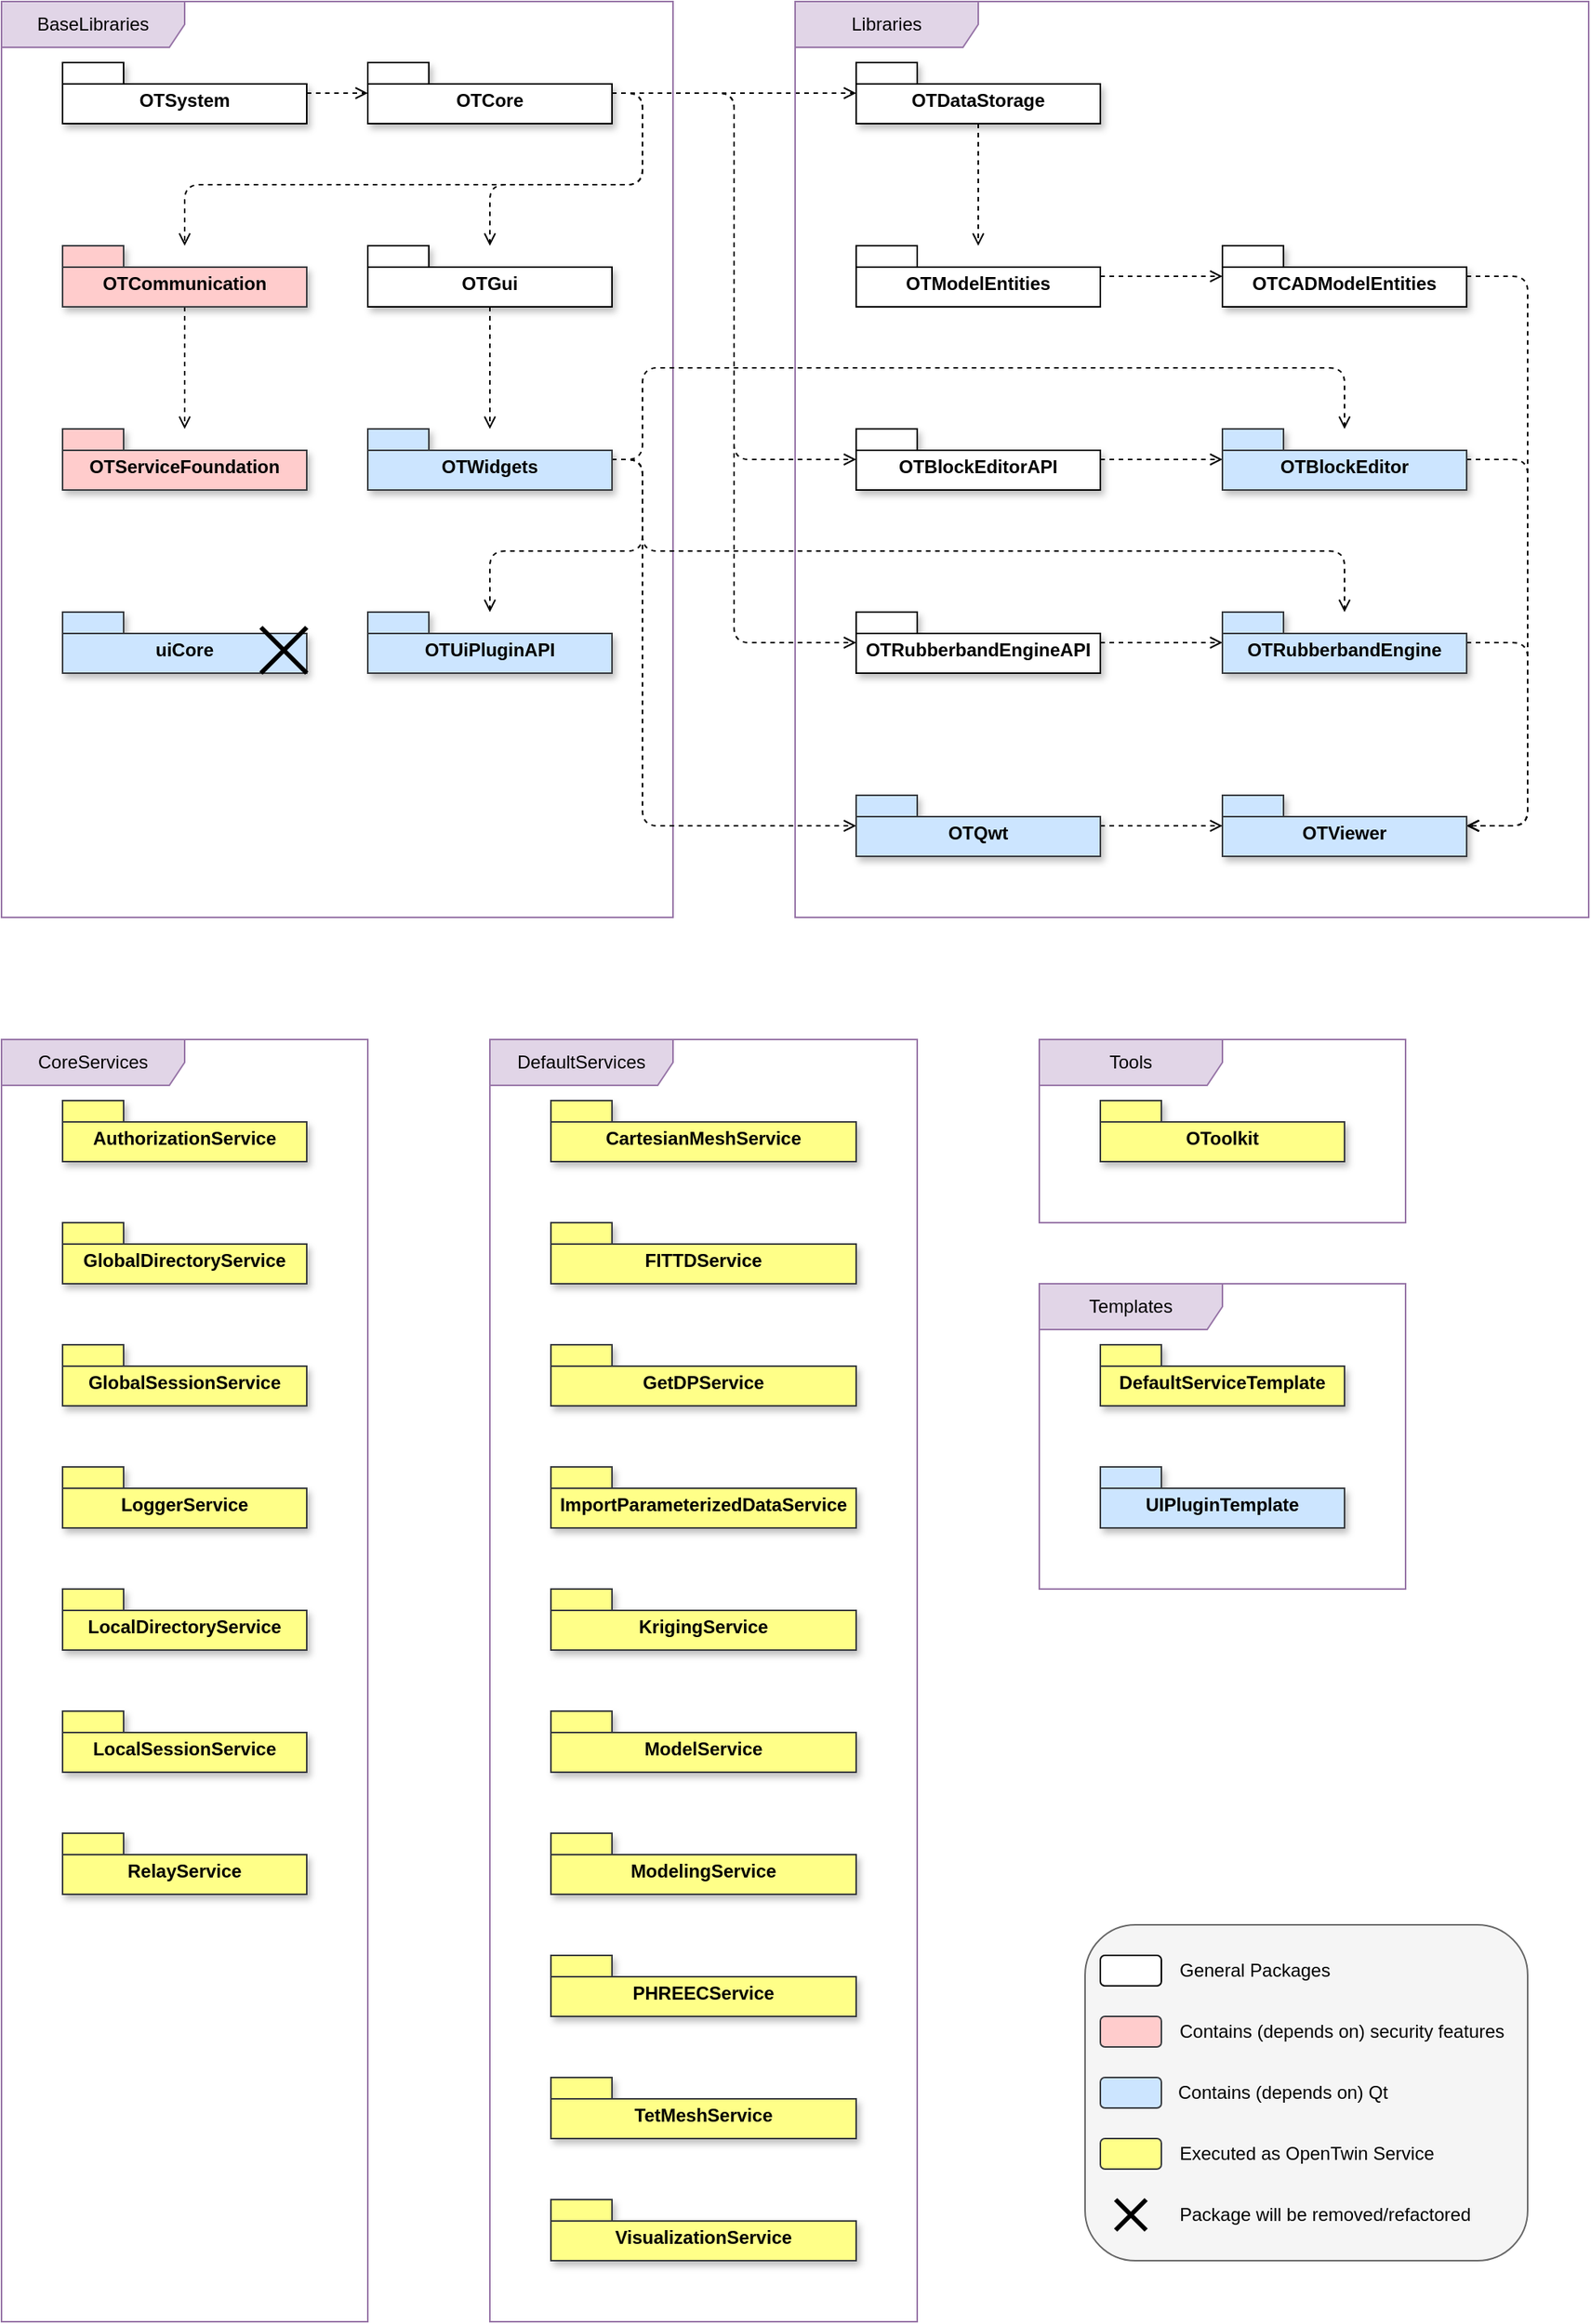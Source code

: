 <mxfile version="21.2.1" type="device">
  <diagram name="Page-1" id="s9zepBRNgx5n85GzN3i-">
    <mxGraphModel dx="2026" dy="819" grid="1" gridSize="10" guides="1" tooltips="1" connect="1" arrows="1" fold="1" page="1" pageScale="1" pageWidth="1654" pageHeight="1169" math="0" shadow="0">
      <root>
        <mxCell id="0" />
        <mxCell id="1" parent="0" />
        <mxCell id="kR4UCeC7xbuXBF_9jbmj-24" value="" style="rounded=1;whiteSpace=wrap;html=1;fillColor=#f5f5f5;fontColor=#333333;strokeColor=#666666;glass=0;shadow=0;" parent="1" vertex="1">
          <mxGeometry x="710" y="1260" width="290" height="220" as="geometry" />
        </mxCell>
        <mxCell id="kR4UCeC7xbuXBF_9jbmj-12" style="edgeStyle=orthogonalEdgeStyle;rounded=0;orthogonalLoop=1;jettySize=auto;html=1;dashed=1;endArrow=open;endFill=0;" parent="1" source="kR4UCeC7xbuXBF_9jbmj-1" target="kR4UCeC7xbuXBF_9jbmj-2" edge="1">
          <mxGeometry relative="1" as="geometry" />
        </mxCell>
        <mxCell id="kR4UCeC7xbuXBF_9jbmj-1" value="OTSystem" style="shape=folder;fontStyle=1;spacingTop=10;tabWidth=40;tabHeight=14;tabPosition=left;html=1;whiteSpace=wrap;shadow=1;" parent="1" vertex="1">
          <mxGeometry x="40" y="40" width="160" height="40" as="geometry" />
        </mxCell>
        <mxCell id="kR4UCeC7xbuXBF_9jbmj-7" style="edgeStyle=orthogonalEdgeStyle;rounded=1;orthogonalLoop=1;jettySize=auto;html=1;dashed=1;endArrow=open;endFill=0;" parent="1" source="kR4UCeC7xbuXBF_9jbmj-2" target="kR4UCeC7xbuXBF_9jbmj-3" edge="1">
          <mxGeometry relative="1" as="geometry">
            <Array as="points">
              <mxPoint x="420" y="60" />
              <mxPoint x="420" y="120" />
              <mxPoint x="120" y="120" />
            </Array>
          </mxGeometry>
        </mxCell>
        <mxCell id="Lh5F1gDXbCP13nxI149C-12" style="edgeStyle=orthogonalEdgeStyle;rounded=1;orthogonalLoop=1;jettySize=auto;html=1;dashed=1;endArrow=open;endFill=0;" edge="1" parent="1" source="kR4UCeC7xbuXBF_9jbmj-2" target="Lh5F1gDXbCP13nxI149C-9">
          <mxGeometry relative="1" as="geometry">
            <Array as="points">
              <mxPoint x="420" y="60" />
              <mxPoint x="420" y="120" />
              <mxPoint x="320" y="120" />
            </Array>
          </mxGeometry>
        </mxCell>
        <mxCell id="Lh5F1gDXbCP13nxI149C-14" style="edgeStyle=orthogonalEdgeStyle;rounded=0;orthogonalLoop=1;jettySize=auto;html=1;dashed=1;endArrow=open;endFill=0;" edge="1" parent="1" source="kR4UCeC7xbuXBF_9jbmj-2" target="kR4UCeC7xbuXBF_9jbmj-26">
          <mxGeometry relative="1" as="geometry" />
        </mxCell>
        <mxCell id="Lh5F1gDXbCP13nxI149C-16" style="edgeStyle=orthogonalEdgeStyle;rounded=1;orthogonalLoop=1;jettySize=auto;html=1;dashed=1;endArrow=open;endFill=0;" edge="1" parent="1" source="kR4UCeC7xbuXBF_9jbmj-2" target="kR4UCeC7xbuXBF_9jbmj-14">
          <mxGeometry relative="1" as="geometry">
            <Array as="points">
              <mxPoint x="480" y="60" />
              <mxPoint x="480" y="300" />
            </Array>
          </mxGeometry>
        </mxCell>
        <mxCell id="Lh5F1gDXbCP13nxI149C-17" style="edgeStyle=orthogonalEdgeStyle;rounded=1;orthogonalLoop=1;jettySize=auto;html=1;dashed=1;endArrow=open;endFill=0;" edge="1" parent="1" source="kR4UCeC7xbuXBF_9jbmj-2" target="kR4UCeC7xbuXBF_9jbmj-28">
          <mxGeometry relative="1" as="geometry">
            <Array as="points">
              <mxPoint x="480" y="60" />
              <mxPoint x="480" y="420" />
            </Array>
          </mxGeometry>
        </mxCell>
        <mxCell id="kR4UCeC7xbuXBF_9jbmj-2" value="OTCore" style="shape=folder;fontStyle=1;spacingTop=10;tabWidth=40;tabHeight=14;tabPosition=left;html=1;whiteSpace=wrap;shadow=1;" parent="1" vertex="1">
          <mxGeometry x="240" y="40" width="160" height="40" as="geometry" />
        </mxCell>
        <mxCell id="kR4UCeC7xbuXBF_9jbmj-13" style="edgeStyle=orthogonalEdgeStyle;rounded=0;orthogonalLoop=1;jettySize=auto;html=1;dashed=1;endArrow=open;endFill=0;" parent="1" source="kR4UCeC7xbuXBF_9jbmj-3" target="kR4UCeC7xbuXBF_9jbmj-4" edge="1">
          <mxGeometry relative="1" as="geometry" />
        </mxCell>
        <mxCell id="kR4UCeC7xbuXBF_9jbmj-3" value="OTCommunication" style="shape=folder;fontStyle=1;spacingTop=10;tabWidth=40;tabHeight=14;tabPosition=left;html=1;whiteSpace=wrap;fillColor=#ffcccc;strokeColor=#36393d;shadow=1;" parent="1" vertex="1">
          <mxGeometry x="40" y="160" width="160" height="40" as="geometry" />
        </mxCell>
        <mxCell id="kR4UCeC7xbuXBF_9jbmj-4" value="OTServiceFoundation" style="shape=folder;fontStyle=1;spacingTop=10;tabWidth=40;tabHeight=14;tabPosition=left;html=1;whiteSpace=wrap;fillColor=#ffcccc;strokeColor=#36393d;shadow=1;" parent="1" vertex="1">
          <mxGeometry x="40" y="280" width="160" height="40" as="geometry" />
        </mxCell>
        <mxCell id="kR4UCeC7xbuXBF_9jbmj-17" style="edgeStyle=orthogonalEdgeStyle;rounded=1;orthogonalLoop=1;jettySize=auto;html=1;dashed=1;endArrow=open;endFill=0;" parent="1" source="kR4UCeC7xbuXBF_9jbmj-14" target="kR4UCeC7xbuXBF_9jbmj-15" edge="1">
          <mxGeometry relative="1" as="geometry" />
        </mxCell>
        <mxCell id="kR4UCeC7xbuXBF_9jbmj-14" value="OTBlockEditorAPI" style="shape=folder;fontStyle=1;spacingTop=10;tabWidth=40;tabHeight=14;tabPosition=left;html=1;whiteSpace=wrap;shadow=1;" parent="1" vertex="1">
          <mxGeometry x="560" y="280" width="160" height="40" as="geometry" />
        </mxCell>
        <mxCell id="Lh5F1gDXbCP13nxI149C-21" style="edgeStyle=orthogonalEdgeStyle;rounded=1;orthogonalLoop=1;jettySize=auto;html=1;dashed=1;endArrow=open;endFill=0;" edge="1" parent="1" source="kR4UCeC7xbuXBF_9jbmj-15" target="Lh5F1gDXbCP13nxI149C-19">
          <mxGeometry relative="1" as="geometry">
            <Array as="points">
              <mxPoint x="1000" y="300" />
              <mxPoint x="1000" y="540" />
            </Array>
          </mxGeometry>
        </mxCell>
        <mxCell id="kR4UCeC7xbuXBF_9jbmj-15" value="OTBlockEditor" style="shape=folder;fontStyle=1;spacingTop=10;tabWidth=40;tabHeight=14;tabPosition=left;html=1;whiteSpace=wrap;fillColor=#cce5ff;strokeColor=#36393d;shadow=1;" parent="1" vertex="1">
          <mxGeometry x="800" y="280" width="160" height="40" as="geometry" />
        </mxCell>
        <mxCell id="kR4UCeC7xbuXBF_9jbmj-18" value="" style="rounded=1;whiteSpace=wrap;html=1;" parent="1" vertex="1">
          <mxGeometry x="720" y="1280" width="40" height="20" as="geometry" />
        </mxCell>
        <mxCell id="kR4UCeC7xbuXBF_9jbmj-19" value="" style="rounded=1;whiteSpace=wrap;html=1;fillColor=#ffcccc;strokeColor=#36393d;" parent="1" vertex="1">
          <mxGeometry x="720" y="1320" width="40" height="20" as="geometry" />
        </mxCell>
        <mxCell id="kR4UCeC7xbuXBF_9jbmj-20" value="" style="rounded=1;whiteSpace=wrap;html=1;fillColor=#cce5ff;strokeColor=#36393d;" parent="1" vertex="1">
          <mxGeometry x="720" y="1360" width="40" height="20" as="geometry" />
        </mxCell>
        <mxCell id="kR4UCeC7xbuXBF_9jbmj-21" value="General Packages" style="text;html=1;strokeColor=none;fillColor=none;align=left;verticalAlign=middle;whiteSpace=wrap;rounded=0;" parent="1" vertex="1">
          <mxGeometry x="770" y="1280" width="230" height="20" as="geometry" />
        </mxCell>
        <mxCell id="kR4UCeC7xbuXBF_9jbmj-22" value="Contains (depends on) security features" style="text;html=1;strokeColor=none;fillColor=none;align=left;verticalAlign=middle;whiteSpace=wrap;rounded=0;" parent="1" vertex="1">
          <mxGeometry x="770" y="1320" width="230" height="20" as="geometry" />
        </mxCell>
        <mxCell id="kR4UCeC7xbuXBF_9jbmj-23" value="Contains (depends on) Qt" style="text;html=1;strokeColor=none;fillColor=none;align=left;verticalAlign=middle;whiteSpace=wrap;rounded=0;" parent="1" vertex="1">
          <mxGeometry x="769" y="1360" width="231" height="20" as="geometry" />
        </mxCell>
        <mxCell id="Lh5F1gDXbCP13nxI149C-8" style="edgeStyle=orthogonalEdgeStyle;rounded=0;orthogonalLoop=1;jettySize=auto;html=1;dashed=1;endArrow=open;endFill=0;" edge="1" parent="1" source="kR4UCeC7xbuXBF_9jbmj-25" target="kR4UCeC7xbuXBF_9jbmj-27">
          <mxGeometry relative="1" as="geometry" />
        </mxCell>
        <mxCell id="kR4UCeC7xbuXBF_9jbmj-25" value="OTModelEntities" style="shape=folder;fontStyle=1;spacingTop=10;tabWidth=40;tabHeight=14;tabPosition=left;html=1;whiteSpace=wrap;" parent="1" vertex="1">
          <mxGeometry x="560" y="160" width="160" height="40" as="geometry" />
        </mxCell>
        <mxCell id="Lh5F1gDXbCP13nxI149C-15" style="edgeStyle=orthogonalEdgeStyle;rounded=0;orthogonalLoop=1;jettySize=auto;html=1;dashed=1;endArrow=open;endFill=0;" edge="1" parent="1" source="kR4UCeC7xbuXBF_9jbmj-26" target="kR4UCeC7xbuXBF_9jbmj-25">
          <mxGeometry relative="1" as="geometry" />
        </mxCell>
        <mxCell id="kR4UCeC7xbuXBF_9jbmj-26" value="OTDataStorage" style="shape=folder;fontStyle=1;spacingTop=10;tabWidth=40;tabHeight=14;tabPosition=left;html=1;whiteSpace=wrap;shadow=1;" parent="1" vertex="1">
          <mxGeometry x="560" y="40" width="160" height="40" as="geometry" />
        </mxCell>
        <mxCell id="Lh5F1gDXbCP13nxI149C-22" style="edgeStyle=orthogonalEdgeStyle;rounded=1;orthogonalLoop=1;jettySize=auto;html=1;dashed=1;endArrow=open;endFill=0;" edge="1" parent="1" source="kR4UCeC7xbuXBF_9jbmj-27" target="Lh5F1gDXbCP13nxI149C-19">
          <mxGeometry relative="1" as="geometry">
            <Array as="points">
              <mxPoint x="1000" y="180" />
              <mxPoint x="1000" y="540" />
            </Array>
          </mxGeometry>
        </mxCell>
        <mxCell id="kR4UCeC7xbuXBF_9jbmj-27" value="OTCADModelEntities" style="shape=folder;fontStyle=1;spacingTop=10;tabWidth=40;tabHeight=14;tabPosition=left;html=1;whiteSpace=wrap;shadow=1;" parent="1" vertex="1">
          <mxGeometry x="800" y="160" width="160" height="40" as="geometry" />
        </mxCell>
        <mxCell id="kR4UCeC7xbuXBF_9jbmj-30" style="edgeStyle=orthogonalEdgeStyle;rounded=1;orthogonalLoop=1;jettySize=auto;html=1;dashed=1;endArrow=open;endFill=0;" parent="1" source="kR4UCeC7xbuXBF_9jbmj-28" target="kR4UCeC7xbuXBF_9jbmj-29" edge="1">
          <mxGeometry relative="1" as="geometry" />
        </mxCell>
        <mxCell id="kR4UCeC7xbuXBF_9jbmj-28" value="OTRubberbandEngineAPI" style="shape=folder;fontStyle=1;spacingTop=10;tabWidth=40;tabHeight=14;tabPosition=left;html=1;whiteSpace=wrap;shadow=1;" parent="1" vertex="1">
          <mxGeometry x="560" y="400" width="160" height="40" as="geometry" />
        </mxCell>
        <mxCell id="Lh5F1gDXbCP13nxI149C-20" style="edgeStyle=orthogonalEdgeStyle;rounded=1;orthogonalLoop=1;jettySize=auto;html=1;dashed=1;endArrow=open;endFill=0;" edge="1" parent="1" source="kR4UCeC7xbuXBF_9jbmj-29" target="Lh5F1gDXbCP13nxI149C-19">
          <mxGeometry relative="1" as="geometry">
            <Array as="points">
              <mxPoint x="1000" y="420" />
              <mxPoint x="1000" y="540" />
            </Array>
          </mxGeometry>
        </mxCell>
        <mxCell id="kR4UCeC7xbuXBF_9jbmj-29" value="OTRubberbandEngine" style="shape=folder;fontStyle=1;spacingTop=10;tabWidth=40;tabHeight=14;tabPosition=left;html=1;whiteSpace=wrap;fillColor=#cce5ff;strokeColor=#36393d;shadow=1;" parent="1" vertex="1">
          <mxGeometry x="800" y="400" width="160" height="40" as="geometry" />
        </mxCell>
        <mxCell id="Lh5F1gDXbCP13nxI149C-3" value="BaseLibraries" style="shape=umlFrame;whiteSpace=wrap;html=1;pointerEvents=0;width=120;height=30;fillColor=#e1d5e7;strokeColor=#9673a6;align=center;" vertex="1" parent="1">
          <mxGeometry width="440" height="600" as="geometry" />
        </mxCell>
        <mxCell id="Lh5F1gDXbCP13nxI149C-6" value="Libraries" style="shape=umlFrame;whiteSpace=wrap;html=1;pointerEvents=0;fillColor=#e1d5e7;strokeColor=#9673a6;width=120;height=30;" vertex="1" parent="1">
          <mxGeometry x="520" width="520" height="600" as="geometry" />
        </mxCell>
        <mxCell id="Lh5F1gDXbCP13nxI149C-11" style="edgeStyle=orthogonalEdgeStyle;rounded=1;orthogonalLoop=1;jettySize=auto;html=1;dashed=1;endArrow=open;endFill=0;" edge="1" parent="1" source="Lh5F1gDXbCP13nxI149C-9" target="Lh5F1gDXbCP13nxI149C-10">
          <mxGeometry relative="1" as="geometry" />
        </mxCell>
        <mxCell id="Lh5F1gDXbCP13nxI149C-9" value="OTGui" style="shape=folder;fontStyle=1;spacingTop=10;tabWidth=40;tabHeight=14;tabPosition=left;html=1;whiteSpace=wrap;shadow=1;" vertex="1" parent="1">
          <mxGeometry x="240" y="160" width="160" height="40" as="geometry" />
        </mxCell>
        <mxCell id="Lh5F1gDXbCP13nxI149C-13" style="edgeStyle=orthogonalEdgeStyle;rounded=1;orthogonalLoop=1;jettySize=auto;html=1;dashed=1;endArrow=open;endFill=0;" edge="1" parent="1" source="Lh5F1gDXbCP13nxI149C-10" target="kR4UCeC7xbuXBF_9jbmj-15">
          <mxGeometry relative="1" as="geometry">
            <Array as="points">
              <mxPoint x="420" y="300" />
              <mxPoint x="420" y="240" />
              <mxPoint x="880" y="240" />
            </Array>
          </mxGeometry>
        </mxCell>
        <mxCell id="Lh5F1gDXbCP13nxI149C-18" style="edgeStyle=orthogonalEdgeStyle;rounded=1;orthogonalLoop=1;jettySize=auto;html=1;dashed=1;endArrow=open;endFill=0;" edge="1" parent="1" source="Lh5F1gDXbCP13nxI149C-10" target="kR4UCeC7xbuXBF_9jbmj-29">
          <mxGeometry relative="1" as="geometry">
            <Array as="points">
              <mxPoint x="420" y="300" />
              <mxPoint x="420" y="360" />
              <mxPoint x="880" y="360" />
            </Array>
          </mxGeometry>
        </mxCell>
        <mxCell id="Lh5F1gDXbCP13nxI149C-56" style="edgeStyle=orthogonalEdgeStyle;rounded=1;orthogonalLoop=1;jettySize=auto;html=1;dashed=1;endArrow=open;endFill=0;" edge="1" parent="1" source="Lh5F1gDXbCP13nxI149C-10" target="Lh5F1gDXbCP13nxI149C-54">
          <mxGeometry relative="1" as="geometry">
            <Array as="points">
              <mxPoint x="420" y="300" />
              <mxPoint x="420" y="540" />
            </Array>
          </mxGeometry>
        </mxCell>
        <mxCell id="Lh5F1gDXbCP13nxI149C-63" style="edgeStyle=orthogonalEdgeStyle;rounded=1;orthogonalLoop=1;jettySize=auto;html=1;dashed=1;endArrow=open;endFill=0;" edge="1" parent="1" source="Lh5F1gDXbCP13nxI149C-10" target="Lh5F1gDXbCP13nxI149C-62">
          <mxGeometry relative="1" as="geometry">
            <Array as="points">
              <mxPoint x="420" y="300" />
              <mxPoint x="420" y="360" />
              <mxPoint x="320" y="360" />
            </Array>
          </mxGeometry>
        </mxCell>
        <mxCell id="Lh5F1gDXbCP13nxI149C-10" value="OTWidgets" style="shape=folder;fontStyle=1;spacingTop=10;tabWidth=40;tabHeight=14;tabPosition=left;html=1;whiteSpace=wrap;fillColor=#cce5ff;strokeColor=#36393d;shadow=1;" vertex="1" parent="1">
          <mxGeometry x="240" y="280" width="160" height="40" as="geometry" />
        </mxCell>
        <mxCell id="Lh5F1gDXbCP13nxI149C-19" value="OTViewer" style="shape=folder;fontStyle=1;spacingTop=10;tabWidth=40;tabHeight=14;tabPosition=left;html=1;whiteSpace=wrap;fillColor=#cce5ff;strokeColor=#36393d;shadow=1;" vertex="1" parent="1">
          <mxGeometry x="800" y="520" width="160" height="40" as="geometry" />
        </mxCell>
        <mxCell id="Lh5F1gDXbCP13nxI149C-24" value="CoreServices" style="shape=umlFrame;whiteSpace=wrap;html=1;pointerEvents=0;fillColor=#e1d5e7;strokeColor=#9673a6;width=120;height=30;" vertex="1" parent="1">
          <mxGeometry y="680" width="240" height="840" as="geometry" />
        </mxCell>
        <mxCell id="Lh5F1gDXbCP13nxI149C-25" value="DefaultServices" style="shape=umlFrame;whiteSpace=wrap;html=1;pointerEvents=0;fillColor=#e1d5e7;strokeColor=#9673a6;width=120;height=30;shadow=0;" vertex="1" parent="1">
          <mxGeometry x="320" y="680" width="280" height="840" as="geometry" />
        </mxCell>
        <mxCell id="Lh5F1gDXbCP13nxI149C-26" value="Tools" style="shape=umlFrame;whiteSpace=wrap;html=1;pointerEvents=0;fillColor=#e1d5e7;strokeColor=#9673a6;width=120;height=30;" vertex="1" parent="1">
          <mxGeometry x="680" y="680" width="240" height="120" as="geometry" />
        </mxCell>
        <mxCell id="Lh5F1gDXbCP13nxI149C-27" value="Templates" style="shape=umlFrame;whiteSpace=wrap;html=1;pointerEvents=0;fillColor=#e1d5e7;strokeColor=#9673a6;width=120;height=30;" vertex="1" parent="1">
          <mxGeometry x="680" y="840" width="240" height="200" as="geometry" />
        </mxCell>
        <mxCell id="Lh5F1gDXbCP13nxI149C-28" value="OToolkit" style="shape=folder;fontStyle=1;spacingTop=10;tabWidth=40;tabHeight=14;tabPosition=left;html=1;whiteSpace=wrap;fillColor=#ffff88;strokeColor=#36393d;shadow=1;" vertex="1" parent="1">
          <mxGeometry x="720" y="720" width="160" height="40" as="geometry" />
        </mxCell>
        <mxCell id="Lh5F1gDXbCP13nxI149C-29" value="AuthorizationService" style="shape=folder;fontStyle=1;spacingTop=10;tabWidth=40;tabHeight=14;tabPosition=left;html=1;whiteSpace=wrap;fillColor=#ffff88;strokeColor=#36393d;shadow=1;" vertex="1" parent="1">
          <mxGeometry x="40" y="720" width="160" height="40" as="geometry" />
        </mxCell>
        <mxCell id="Lh5F1gDXbCP13nxI149C-30" value="CartesianMeshService" style="shape=folder;fontStyle=1;spacingTop=10;tabWidth=40;tabHeight=14;tabPosition=left;html=1;whiteSpace=wrap;fillColor=#ffff88;strokeColor=#36393d;shadow=1;" vertex="1" parent="1">
          <mxGeometry x="360" y="720" width="200" height="40" as="geometry" />
        </mxCell>
        <mxCell id="Lh5F1gDXbCP13nxI149C-31" value="FITTDService" style="shape=folder;fontStyle=1;spacingTop=10;tabWidth=40;tabHeight=14;tabPosition=left;html=1;whiteSpace=wrap;fillColor=#ffff88;strokeColor=#36393d;shadow=1;" vertex="1" parent="1">
          <mxGeometry x="360" y="800" width="200" height="40" as="geometry" />
        </mxCell>
        <mxCell id="Lh5F1gDXbCP13nxI149C-32" value="GetDPService" style="shape=folder;fontStyle=1;spacingTop=10;tabWidth=40;tabHeight=14;tabPosition=left;html=1;whiteSpace=wrap;fillColor=#ffff88;strokeColor=#36393d;shadow=1;" vertex="1" parent="1">
          <mxGeometry x="360" y="880" width="200" height="40" as="geometry" />
        </mxCell>
        <mxCell id="Lh5F1gDXbCP13nxI149C-33" value="GlobalDirectoryService" style="shape=folder;fontStyle=1;spacingTop=10;tabWidth=40;tabHeight=14;tabPosition=left;html=1;whiteSpace=wrap;fillColor=#ffff88;strokeColor=#36393d;shadow=1;" vertex="1" parent="1">
          <mxGeometry x="40" y="800" width="160" height="40" as="geometry" />
        </mxCell>
        <mxCell id="Lh5F1gDXbCP13nxI149C-34" value="LocalDirectoryService" style="shape=folder;fontStyle=1;spacingTop=10;tabWidth=40;tabHeight=14;tabPosition=left;html=1;whiteSpace=wrap;fillColor=#ffff88;strokeColor=#36393d;shadow=1;" vertex="1" parent="1">
          <mxGeometry x="40" y="1040" width="160" height="40" as="geometry" />
        </mxCell>
        <mxCell id="Lh5F1gDXbCP13nxI149C-35" value="GlobalSessionService" style="shape=folder;fontStyle=1;spacingTop=10;tabWidth=40;tabHeight=14;tabPosition=left;html=1;whiteSpace=wrap;fillColor=#ffff88;strokeColor=#36393d;shadow=1;" vertex="1" parent="1">
          <mxGeometry x="40" y="880" width="160" height="40" as="geometry" />
        </mxCell>
        <mxCell id="Lh5F1gDXbCP13nxI149C-36" value="LocalSessionService" style="shape=folder;fontStyle=1;spacingTop=10;tabWidth=40;tabHeight=14;tabPosition=left;html=1;whiteSpace=wrap;fillColor=#ffff88;strokeColor=#36393d;shadow=1;" vertex="1" parent="1">
          <mxGeometry x="40" y="1120" width="160" height="40" as="geometry" />
        </mxCell>
        <mxCell id="Lh5F1gDXbCP13nxI149C-37" value="ImportParameterizedDataService" style="shape=folder;fontStyle=1;spacingTop=10;tabWidth=40;tabHeight=14;tabPosition=left;html=1;whiteSpace=wrap;fillColor=#ffff88;strokeColor=#36393d;shadow=1;" vertex="1" parent="1">
          <mxGeometry x="360" y="960" width="200" height="40" as="geometry" />
        </mxCell>
        <mxCell id="Lh5F1gDXbCP13nxI149C-38" value="KrigingService" style="shape=folder;fontStyle=1;spacingTop=10;tabWidth=40;tabHeight=14;tabPosition=left;html=1;whiteSpace=wrap;fillColor=#ffff88;strokeColor=#36393d;shadow=1;" vertex="1" parent="1">
          <mxGeometry x="360" y="1040" width="200" height="40" as="geometry" />
        </mxCell>
        <mxCell id="Lh5F1gDXbCP13nxI149C-48" value="ModelService" style="shape=folder;fontStyle=1;spacingTop=10;tabWidth=40;tabHeight=14;tabPosition=left;html=1;whiteSpace=wrap;fillColor=#ffff88;strokeColor=#36393d;shadow=1;" vertex="1" parent="1">
          <mxGeometry x="360" y="1120" width="200" height="40" as="geometry" />
        </mxCell>
        <mxCell id="Lh5F1gDXbCP13nxI149C-49" value="ModelingService" style="shape=folder;fontStyle=1;spacingTop=10;tabWidth=40;tabHeight=14;tabPosition=left;html=1;whiteSpace=wrap;fillColor=#ffff88;strokeColor=#36393d;shadow=1;" vertex="1" parent="1">
          <mxGeometry x="360" y="1200" width="200" height="40" as="geometry" />
        </mxCell>
        <mxCell id="Lh5F1gDXbCP13nxI149C-50" value="LoggerService" style="shape=folder;fontStyle=1;spacingTop=10;tabWidth=40;tabHeight=14;tabPosition=left;html=1;whiteSpace=wrap;fillColor=#ffff88;strokeColor=#36393d;shadow=1;" vertex="1" parent="1">
          <mxGeometry x="40" y="960" width="160" height="40" as="geometry" />
        </mxCell>
        <mxCell id="Lh5F1gDXbCP13nxI149C-53" value="PHREECService" style="shape=folder;fontStyle=1;spacingTop=10;tabWidth=40;tabHeight=14;tabPosition=left;html=1;whiteSpace=wrap;fillColor=#ffff88;strokeColor=#36393d;shadow=1;" vertex="1" parent="1">
          <mxGeometry x="360" y="1280" width="200" height="40" as="geometry" />
        </mxCell>
        <mxCell id="Lh5F1gDXbCP13nxI149C-55" style="edgeStyle=orthogonalEdgeStyle;rounded=0;orthogonalLoop=1;jettySize=auto;html=1;dashed=1;endArrow=open;endFill=0;" edge="1" parent="1" source="Lh5F1gDXbCP13nxI149C-54" target="Lh5F1gDXbCP13nxI149C-19">
          <mxGeometry relative="1" as="geometry" />
        </mxCell>
        <mxCell id="Lh5F1gDXbCP13nxI149C-54" value="OTQwt" style="shape=folder;fontStyle=1;spacingTop=10;tabWidth=40;tabHeight=14;tabPosition=left;html=1;whiteSpace=wrap;fillColor=#cce5ff;strokeColor=#36393d;shadow=1;" vertex="1" parent="1">
          <mxGeometry x="560" y="520" width="160" height="40" as="geometry" />
        </mxCell>
        <mxCell id="Lh5F1gDXbCP13nxI149C-57" value="" style="rounded=1;whiteSpace=wrap;html=1;fillColor=#ffff88;strokeColor=#36393d;" vertex="1" parent="1">
          <mxGeometry x="720" y="1400" width="40" height="20" as="geometry" />
        </mxCell>
        <mxCell id="Lh5F1gDXbCP13nxI149C-58" value="Executed as OpenTwin Service" style="text;html=1;strokeColor=none;fillColor=none;align=left;verticalAlign=middle;whiteSpace=wrap;rounded=0;" vertex="1" parent="1">
          <mxGeometry x="770" y="1400" width="230" height="20" as="geometry" />
        </mxCell>
        <mxCell id="Lh5F1gDXbCP13nxI149C-59" value="RelayService" style="shape=folder;fontStyle=1;spacingTop=10;tabWidth=40;tabHeight=14;tabPosition=left;html=1;whiteSpace=wrap;fillColor=#ffff88;strokeColor=#36393d;shadow=1;" vertex="1" parent="1">
          <mxGeometry x="40" y="1200" width="160" height="40" as="geometry" />
        </mxCell>
        <mxCell id="Lh5F1gDXbCP13nxI149C-60" value="DefaultServiceTemplate" style="shape=folder;fontStyle=1;spacingTop=10;tabWidth=40;tabHeight=14;tabPosition=left;html=1;whiteSpace=wrap;fillColor=#ffff88;strokeColor=#36393d;shadow=1;" vertex="1" parent="1">
          <mxGeometry x="720" y="880" width="160" height="40" as="geometry" />
        </mxCell>
        <mxCell id="Lh5F1gDXbCP13nxI149C-61" value="UIPluginTemplate" style="shape=folder;fontStyle=1;spacingTop=10;tabWidth=40;tabHeight=14;tabPosition=left;html=1;whiteSpace=wrap;fillColor=#cce5ff;strokeColor=#36393d;shadow=1;" vertex="1" parent="1">
          <mxGeometry x="720" y="960" width="160" height="40" as="geometry" />
        </mxCell>
        <mxCell id="Lh5F1gDXbCP13nxI149C-62" value="OTUiPluginAPI" style="shape=folder;fontStyle=1;spacingTop=10;tabWidth=40;tabHeight=14;tabPosition=left;html=1;whiteSpace=wrap;fillColor=#cce5ff;strokeColor=#36393d;shadow=1;" vertex="1" parent="1">
          <mxGeometry x="240" y="400" width="160" height="40" as="geometry" />
        </mxCell>
        <mxCell id="Lh5F1gDXbCP13nxI149C-65" value="TetMeshService" style="shape=folder;fontStyle=1;spacingTop=10;tabWidth=40;tabHeight=14;tabPosition=left;html=1;whiteSpace=wrap;fillColor=#ffff88;strokeColor=#36393d;shadow=1;" vertex="1" parent="1">
          <mxGeometry x="360" y="1360" width="200" height="40" as="geometry" />
        </mxCell>
        <mxCell id="Lh5F1gDXbCP13nxI149C-66" value="uiCore" style="shape=folder;fontStyle=1;spacingTop=10;tabWidth=40;tabHeight=14;tabPosition=left;html=1;whiteSpace=wrap;fillColor=#cce5ff;strokeColor=#36393d;shadow=1;" vertex="1" parent="1">
          <mxGeometry x="40" y="400" width="160" height="40" as="geometry" />
        </mxCell>
        <mxCell id="Lh5F1gDXbCP13nxI149C-67" value="" style="shape=umlDestroy;whiteSpace=wrap;html=1;strokeWidth=3;targetShapes=umlLifeline;" vertex="1" parent="1">
          <mxGeometry x="170" y="410" width="30" height="30" as="geometry" />
        </mxCell>
        <mxCell id="Lh5F1gDXbCP13nxI149C-68" value="" style="shape=umlDestroy;whiteSpace=wrap;html=1;strokeWidth=3;targetShapes=umlLifeline;" vertex="1" parent="1">
          <mxGeometry x="730" y="1440" width="20" height="20" as="geometry" />
        </mxCell>
        <mxCell id="Lh5F1gDXbCP13nxI149C-69" value="Package will be removed/refactored" style="text;html=1;strokeColor=none;fillColor=none;align=left;verticalAlign=middle;whiteSpace=wrap;rounded=0;" vertex="1" parent="1">
          <mxGeometry x="769.5" y="1440" width="230" height="20" as="geometry" />
        </mxCell>
        <mxCell id="Lh5F1gDXbCP13nxI149C-70" value="VisualizationService" style="shape=folder;fontStyle=1;spacingTop=10;tabWidth=40;tabHeight=14;tabPosition=left;html=1;whiteSpace=wrap;fillColor=#ffff88;strokeColor=#36393d;shadow=1;" vertex="1" parent="1">
          <mxGeometry x="360" y="1440" width="200" height="40" as="geometry" />
        </mxCell>
      </root>
    </mxGraphModel>
  </diagram>
</mxfile>

